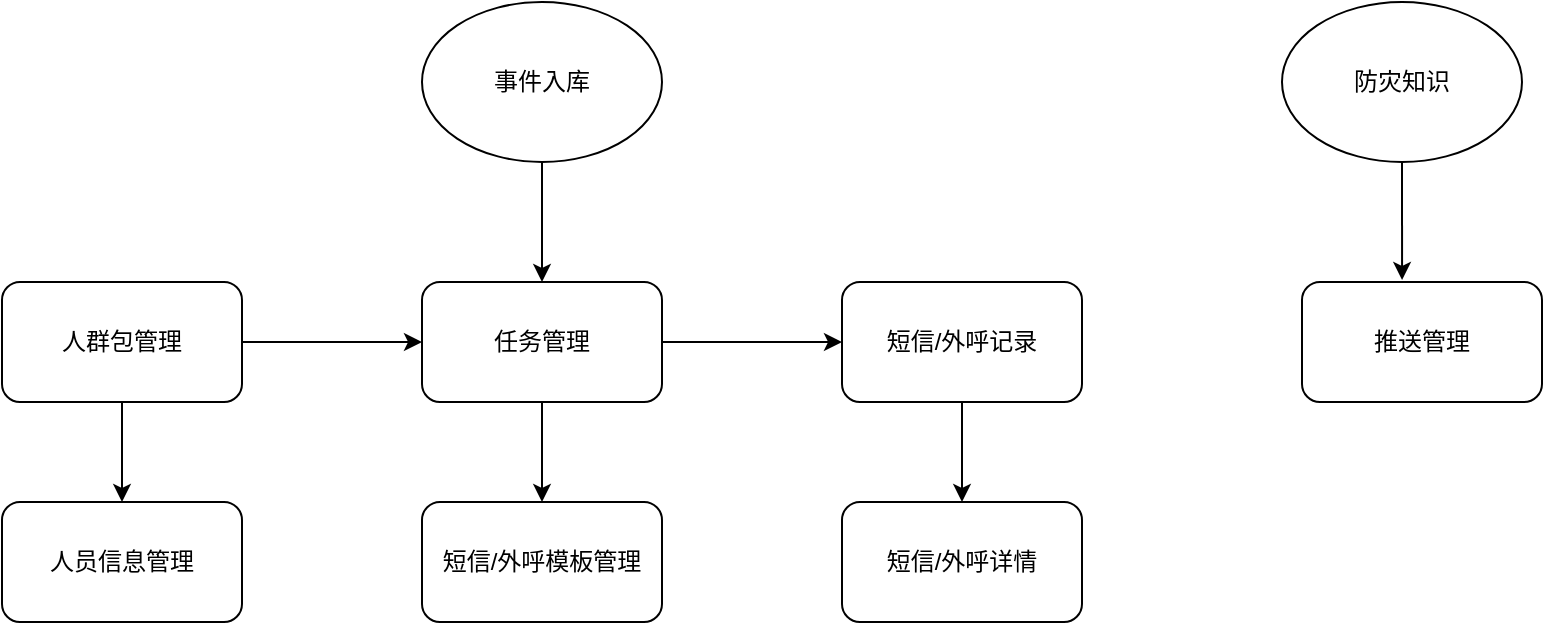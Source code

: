<mxfile version="16.6.1" type="github">
  <diagram id="bzI8fDrOKWLvBMaZpVRl" name="Page-1">
    <mxGraphModel dx="1422" dy="794" grid="1" gridSize="10" guides="1" tooltips="1" connect="1" arrows="1" fold="1" page="1" pageScale="1" pageWidth="827" pageHeight="1169" math="0" shadow="0">
      <root>
        <mxCell id="0" />
        <mxCell id="1" parent="0" />
        <mxCell id="Sz6WRACqOfqapwaSOVRm-1" value="人员信息管理" style="rounded=1;whiteSpace=wrap;html=1;" parent="1" vertex="1">
          <mxGeometry x="110" y="350" width="120" height="60" as="geometry" />
        </mxCell>
        <mxCell id="Sz6WRACqOfqapwaSOVRm-8" style="edgeStyle=orthogonalEdgeStyle;rounded=0;orthogonalLoop=1;jettySize=auto;html=1;exitX=0.5;exitY=1;exitDx=0;exitDy=0;" parent="1" source="Sz6WRACqOfqapwaSOVRm-2" target="Sz6WRACqOfqapwaSOVRm-1" edge="1">
          <mxGeometry relative="1" as="geometry" />
        </mxCell>
        <mxCell id="Sz6WRACqOfqapwaSOVRm-11" style="edgeStyle=orthogonalEdgeStyle;rounded=0;orthogonalLoop=1;jettySize=auto;html=1;exitX=1;exitY=0.5;exitDx=0;exitDy=0;entryX=0;entryY=0.5;entryDx=0;entryDy=0;" parent="1" source="Sz6WRACqOfqapwaSOVRm-2" target="Sz6WRACqOfqapwaSOVRm-3" edge="1">
          <mxGeometry relative="1" as="geometry" />
        </mxCell>
        <mxCell id="Sz6WRACqOfqapwaSOVRm-2" value="人群包管理" style="rounded=1;whiteSpace=wrap;html=1;" parent="1" vertex="1">
          <mxGeometry x="110" y="240" width="120" height="60" as="geometry" />
        </mxCell>
        <mxCell id="Sz6WRACqOfqapwaSOVRm-9" style="edgeStyle=orthogonalEdgeStyle;rounded=0;orthogonalLoop=1;jettySize=auto;html=1;exitX=0.5;exitY=1;exitDx=0;exitDy=0;entryX=0.5;entryY=0;entryDx=0;entryDy=0;" parent="1" source="Sz6WRACqOfqapwaSOVRm-3" target="Sz6WRACqOfqapwaSOVRm-4" edge="1">
          <mxGeometry relative="1" as="geometry" />
        </mxCell>
        <mxCell id="Sz6WRACqOfqapwaSOVRm-12" style="edgeStyle=orthogonalEdgeStyle;rounded=0;orthogonalLoop=1;jettySize=auto;html=1;exitX=1;exitY=0.5;exitDx=0;exitDy=0;entryX=0;entryY=0.5;entryDx=0;entryDy=0;" parent="1" source="Sz6WRACqOfqapwaSOVRm-3" target="Sz6WRACqOfqapwaSOVRm-5" edge="1">
          <mxGeometry relative="1" as="geometry" />
        </mxCell>
        <mxCell id="Sz6WRACqOfqapwaSOVRm-3" value="任务管理" style="rounded=1;whiteSpace=wrap;html=1;" parent="1" vertex="1">
          <mxGeometry x="320" y="240" width="120" height="60" as="geometry" />
        </mxCell>
        <mxCell id="Sz6WRACqOfqapwaSOVRm-4" value="短信/外呼模板管理" style="rounded=1;whiteSpace=wrap;html=1;" parent="1" vertex="1">
          <mxGeometry x="320" y="350" width="120" height="60" as="geometry" />
        </mxCell>
        <mxCell id="Sz6WRACqOfqapwaSOVRm-10" style="edgeStyle=orthogonalEdgeStyle;rounded=0;orthogonalLoop=1;jettySize=auto;html=1;exitX=0.5;exitY=1;exitDx=0;exitDy=0;entryX=0.5;entryY=0;entryDx=0;entryDy=0;" parent="1" source="Sz6WRACqOfqapwaSOVRm-5" target="Sz6WRACqOfqapwaSOVRm-6" edge="1">
          <mxGeometry relative="1" as="geometry" />
        </mxCell>
        <mxCell id="Sz6WRACqOfqapwaSOVRm-5" value="短信/外呼记录" style="rounded=1;whiteSpace=wrap;html=1;" parent="1" vertex="1">
          <mxGeometry x="530" y="240" width="120" height="60" as="geometry" />
        </mxCell>
        <mxCell id="Sz6WRACqOfqapwaSOVRm-6" value="短信/外呼详情" style="rounded=1;whiteSpace=wrap;html=1;" parent="1" vertex="1">
          <mxGeometry x="530" y="350" width="120" height="60" as="geometry" />
        </mxCell>
        <mxCell id="aqdFDfgis7o9svOUVbwk-2" style="edgeStyle=orthogonalEdgeStyle;rounded=0;orthogonalLoop=1;jettySize=auto;html=1;exitX=0.5;exitY=1;exitDx=0;exitDy=0;entryX=0.5;entryY=0;entryDx=0;entryDy=0;" edge="1" parent="1" source="aqdFDfgis7o9svOUVbwk-1" target="Sz6WRACqOfqapwaSOVRm-3">
          <mxGeometry relative="1" as="geometry" />
        </mxCell>
        <mxCell id="aqdFDfgis7o9svOUVbwk-1" value="事件入库" style="ellipse;whiteSpace=wrap;html=1;" vertex="1" parent="1">
          <mxGeometry x="320" y="100" width="120" height="80" as="geometry" />
        </mxCell>
        <mxCell id="aqdFDfgis7o9svOUVbwk-3" value="推送管理" style="rounded=1;whiteSpace=wrap;html=1;" vertex="1" parent="1">
          <mxGeometry x="760" y="240" width="120" height="60" as="geometry" />
        </mxCell>
        <mxCell id="aqdFDfgis7o9svOUVbwk-6" style="edgeStyle=orthogonalEdgeStyle;rounded=0;orthogonalLoop=1;jettySize=auto;html=1;entryX=0.417;entryY=-0.017;entryDx=0;entryDy=0;entryPerimeter=0;" edge="1" parent="1" source="aqdFDfgis7o9svOUVbwk-5" target="aqdFDfgis7o9svOUVbwk-3">
          <mxGeometry relative="1" as="geometry" />
        </mxCell>
        <mxCell id="aqdFDfgis7o9svOUVbwk-5" value="防灾知识" style="ellipse;whiteSpace=wrap;html=1;" vertex="1" parent="1">
          <mxGeometry x="750" y="100" width="120" height="80" as="geometry" />
        </mxCell>
      </root>
    </mxGraphModel>
  </diagram>
</mxfile>
